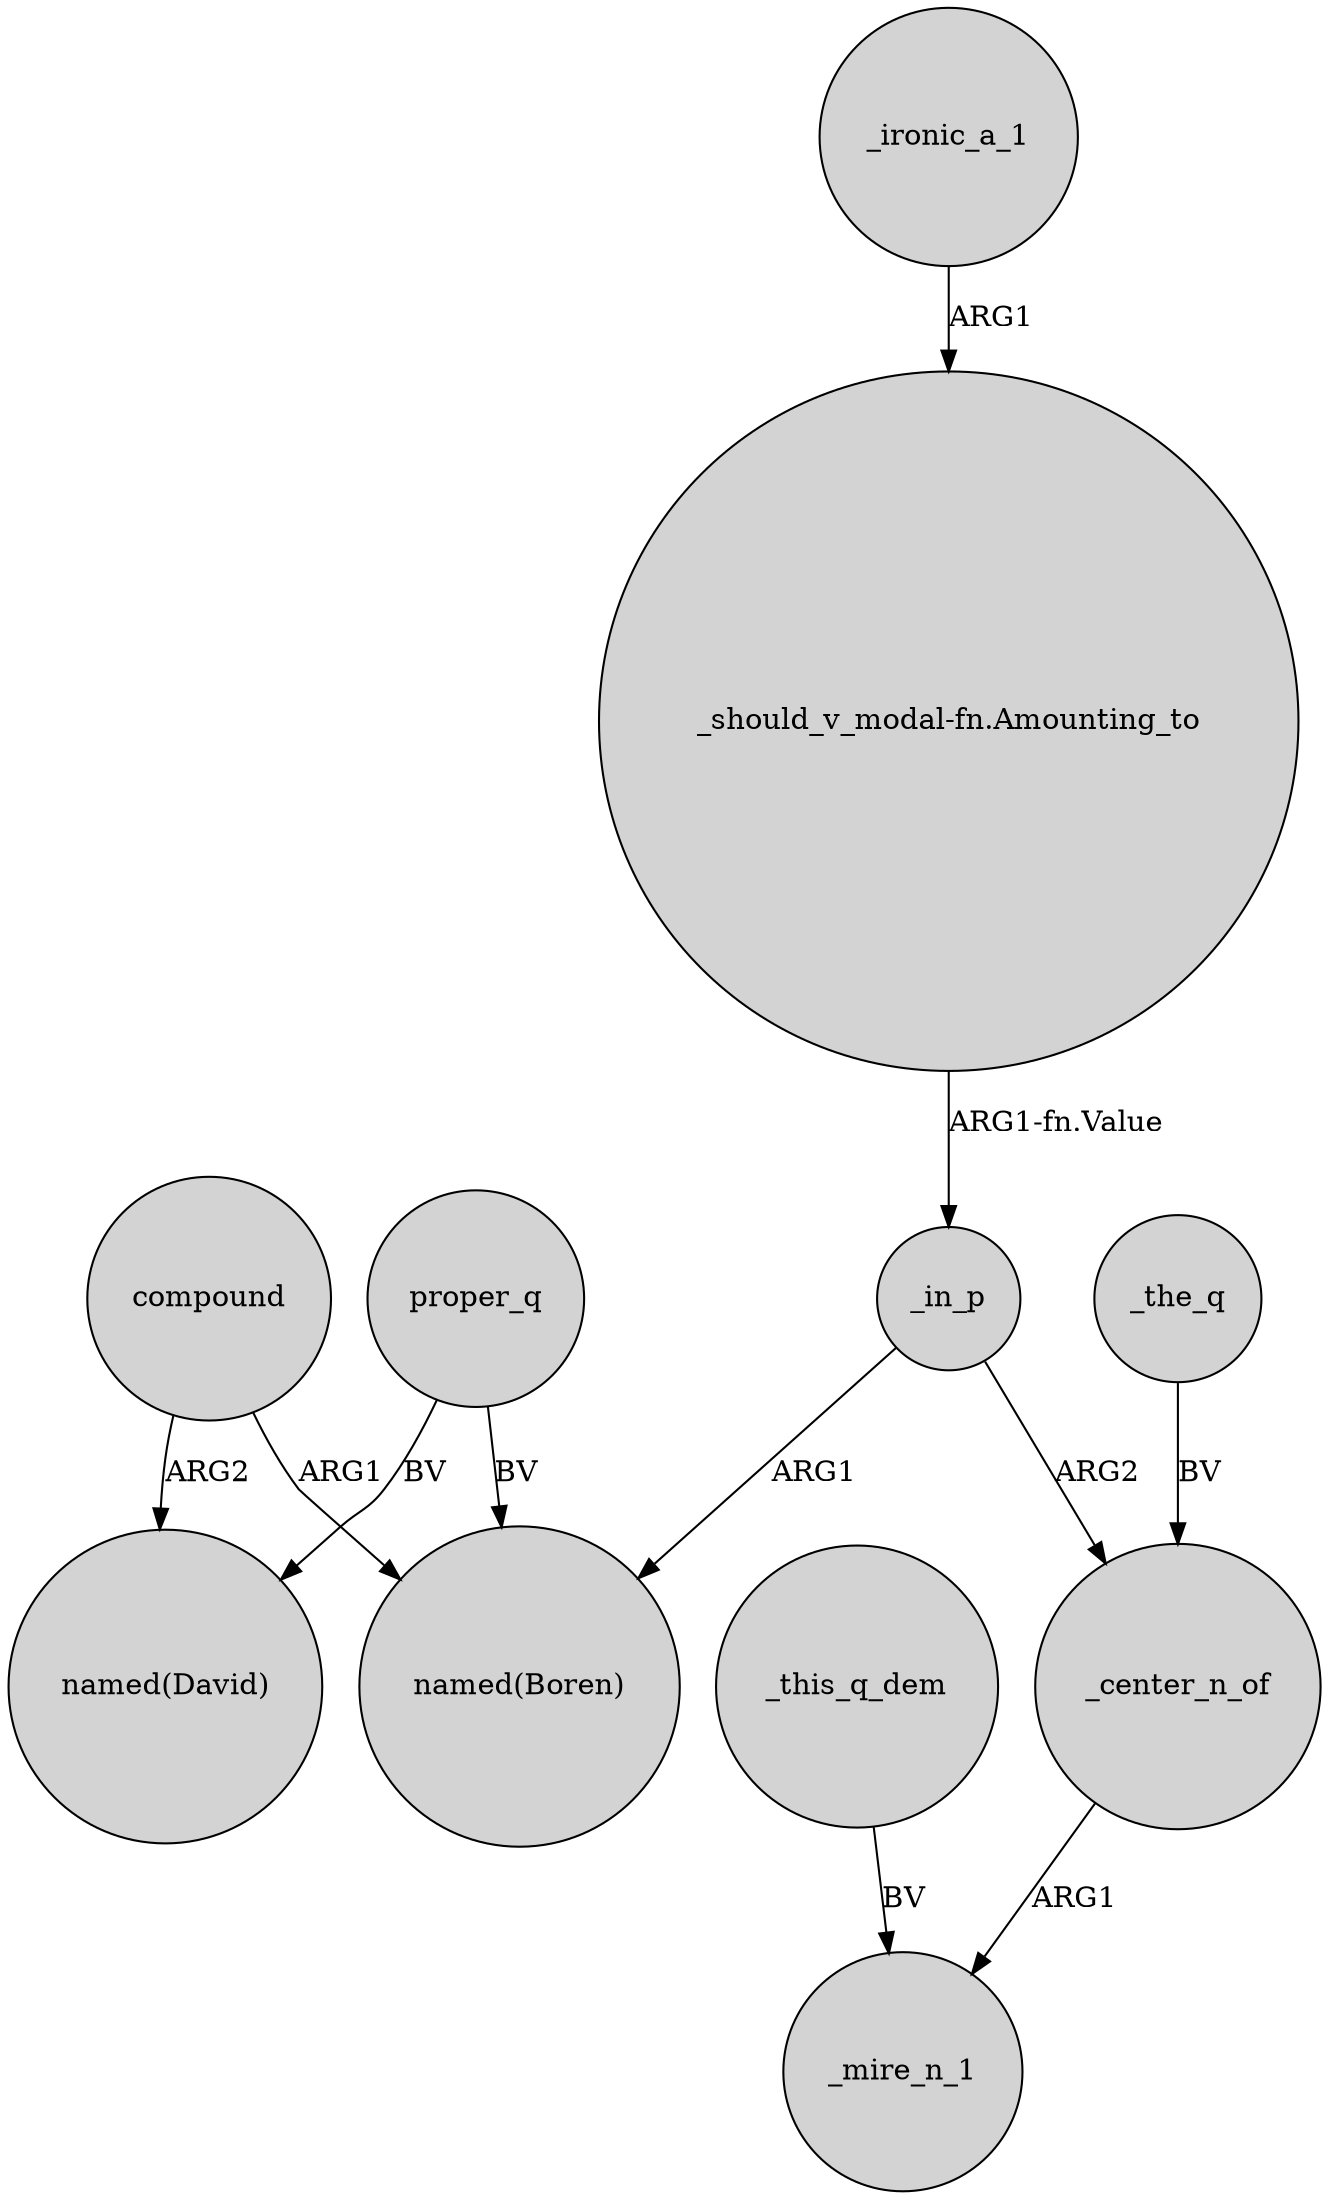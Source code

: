 digraph {
	node [shape=circle style=filled]
	proper_q -> "named(Boren)" [label=BV]
	_in_p -> _center_n_of [label=ARG2]
	_center_n_of -> _mire_n_1 [label=ARG1]
	_in_p -> "named(Boren)" [label=ARG1]
	_ironic_a_1 -> "_should_v_modal-fn.Amounting_to" [label=ARG1]
	_this_q_dem -> _mire_n_1 [label=BV]
	compound -> "named(Boren)" [label=ARG1]
	proper_q -> "named(David)" [label=BV]
	"_should_v_modal-fn.Amounting_to" -> _in_p [label="ARG1-fn.Value"]
	_the_q -> _center_n_of [label=BV]
	compound -> "named(David)" [label=ARG2]
}
